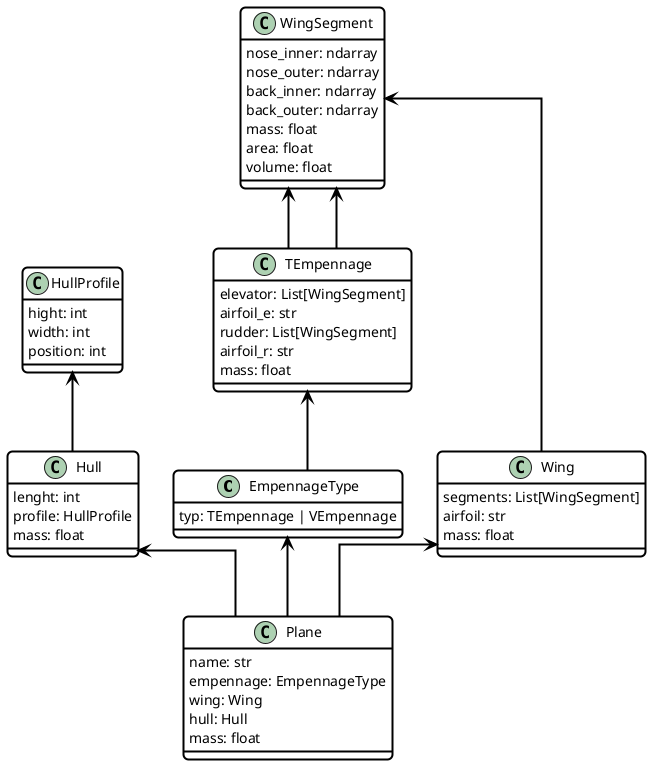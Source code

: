 @startuml
skinparam useBetaStyle true
skinparam linetype ortho

<style>
    classDiagram{
        FontColor Black
        BackgroundColor White
        LineThickness 2
        LineColor Black
        RoundCorner 10
    }
</style>
class EmpennageType {
typ: TEmpennage | VEmpennage
}
TEmpennage <-- EmpennageType
class Hull {
lenght: int
profile: HullProfile
mass: float
}
HullProfile <-- Hull
class HullProfile {
hight: int
width: int
position: int
}
class Plane {
name: str
empennage: EmpennageType
wing: Wing
hull: Hull
mass: float
}
EmpennageType <-- Plane
Wing <-- Plane
Hull <-- Plane
class TEmpennage {
elevator: List[WingSegment]
airfoil_e: str
rudder: List[WingSegment]
airfoil_r: str
mass: float
}
WingSegment <-- TEmpennage
WingSegment <-- TEmpennage
class Wing {
segments: List[WingSegment]
airfoil: str
mass: float
}
WingSegment <-- Wing
class WingSegment {
nose_inner: ndarray
nose_outer: ndarray
back_inner: ndarray
back_outer: ndarray
mass: float
area: float
volume: float
}
@enduml